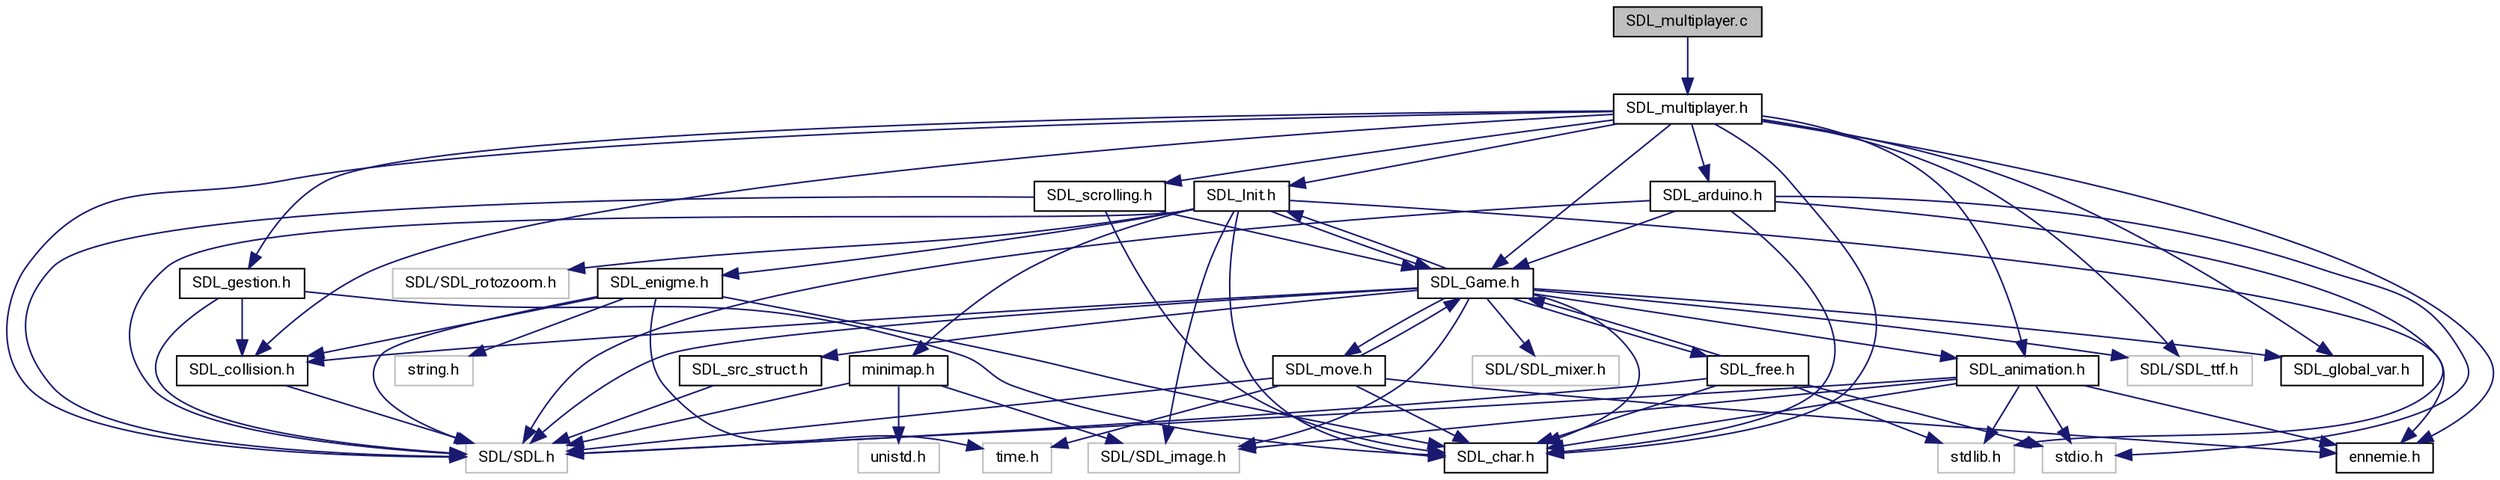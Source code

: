 digraph "SDL_multiplayer.c"
{
 // LATEX_PDF_SIZE
  edge [fontname="Roboto",fontsize="10",labelfontname="Roboto",labelfontsize="10"];
  node [fontname="Roboto",fontsize="10",shape=record];
  Node0 [label="SDL_multiplayer.c",height=0.2,width=0.4,color="black", fillcolor="grey75", style="filled", fontcolor="black",tooltip="Split sceen libs."];
  Node0 -> Node1 [color="midnightblue",fontsize="10",style="solid",fontname="Roboto"];
  Node1 [label="SDL_multiplayer.h",height=0.2,width=0.4,color="black", fillcolor="white", style="filled",URL="$SDL__multiplayer_8h.html",tooltip=" "];
  Node1 -> Node2 [color="midnightblue",fontsize="10",style="solid",fontname="Roboto"];
  Node2 [label="SDL/SDL.h",height=0.2,width=0.4,color="grey75", fillcolor="white", style="filled",tooltip=" "];
  Node1 -> Node3 [color="midnightblue",fontsize="10",style="solid",fontname="Roboto"];
  Node3 [label="SDL/SDL_ttf.h",height=0.2,width=0.4,color="grey75", fillcolor="white", style="filled",tooltip=" "];
  Node1 -> Node4 [color="midnightblue",fontsize="10",style="solid",fontname="Roboto"];
  Node4 [label="SDL_char.h",height=0.2,width=0.4,color="black", fillcolor="white", style="filled",URL="$SDL__char_8h.html",tooltip=" "];
  Node1 -> Node5 [color="midnightblue",fontsize="10",style="solid",fontname="Roboto"];
  Node5 [label="SDL_global_var.h",height=0.2,width=0.4,color="black", fillcolor="white", style="filled",URL="$SDL__global__var_8h.html",tooltip=" "];
  Node1 -> Node6 [color="midnightblue",fontsize="10",style="solid",fontname="Roboto"];
  Node6 [label="SDL_Init.h",height=0.2,width=0.4,color="black", fillcolor="white", style="filled",URL="$SDL__Init_8h.html",tooltip=" "];
  Node6 -> Node2 [color="midnightblue",fontsize="10",style="solid",fontname="Roboto"];
  Node6 -> Node7 [color="midnightblue",fontsize="10",style="solid",fontname="Roboto"];
  Node7 [label="SDL/SDL_image.h",height=0.2,width=0.4,color="grey75", fillcolor="white", style="filled",tooltip=" "];
  Node6 -> Node4 [color="midnightblue",fontsize="10",style="solid",fontname="Roboto"];
  Node6 -> Node8 [color="midnightblue",fontsize="10",style="solid",fontname="Roboto"];
  Node8 [label="SDL_enigme.h",height=0.2,width=0.4,color="black", fillcolor="white", style="filled",URL="$SDL__enigme_8h.html",tooltip=" "];
  Node8 -> Node9 [color="midnightblue",fontsize="10",style="solid",fontname="Roboto"];
  Node9 [label="string.h",height=0.2,width=0.4,color="grey75", fillcolor="white", style="filled",tooltip=" "];
  Node8 -> Node2 [color="midnightblue",fontsize="10",style="solid",fontname="Roboto"];
  Node8 -> Node10 [color="midnightblue",fontsize="10",style="solid",fontname="Roboto"];
  Node10 [label="time.h",height=0.2,width=0.4,color="grey75", fillcolor="white", style="filled",tooltip=" "];
  Node8 -> Node4 [color="midnightblue",fontsize="10",style="solid",fontname="Roboto"];
  Node8 -> Node11 [color="midnightblue",fontsize="10",style="solid",fontname="Roboto"];
  Node11 [label="SDL_collision.h",height=0.2,width=0.4,color="black", fillcolor="white", style="filled",URL="$SDL__collision_8h.html",tooltip=" "];
  Node11 -> Node2 [color="midnightblue",fontsize="10",style="solid",fontname="Roboto"];
  Node6 -> Node12 [color="midnightblue",fontsize="10",style="solid",fontname="Roboto"];
  Node12 [label="SDL_Game.h",height=0.2,width=0.4,color="black", fillcolor="white", style="filled",URL="$SDL__Game_8h.html",tooltip=" "];
  Node12 -> Node2 [color="midnightblue",fontsize="10",style="solid",fontname="Roboto"];
  Node12 -> Node7 [color="midnightblue",fontsize="10",style="solid",fontname="Roboto"];
  Node12 -> Node13 [color="midnightblue",fontsize="10",style="solid",fontname="Roboto"];
  Node13 [label="SDL/SDL_mixer.h",height=0.2,width=0.4,color="grey75", fillcolor="white", style="filled",tooltip=" "];
  Node12 -> Node3 [color="midnightblue",fontsize="10",style="solid",fontname="Roboto"];
  Node12 -> Node14 [color="midnightblue",fontsize="10",style="solid",fontname="Roboto"];
  Node14 [label="SDL_src_struct.h",height=0.2,width=0.4,color="black", fillcolor="white", style="filled",URL="$SDL__src__struct_8h.html",tooltip=" "];
  Node14 -> Node2 [color="midnightblue",fontsize="10",style="solid",fontname="Roboto"];
  Node12 -> Node4 [color="midnightblue",fontsize="10",style="solid",fontname="Roboto"];
  Node12 -> Node15 [color="midnightblue",fontsize="10",style="solid",fontname="Roboto"];
  Node15 [label="SDL_move.h",height=0.2,width=0.4,color="black", fillcolor="white", style="filled",URL="$SDL__move_8h.html",tooltip=" "];
  Node15 -> Node10 [color="midnightblue",fontsize="10",style="solid",fontname="Roboto"];
  Node15 -> Node2 [color="midnightblue",fontsize="10",style="solid",fontname="Roboto"];
  Node15 -> Node4 [color="midnightblue",fontsize="10",style="solid",fontname="Roboto"];
  Node15 -> Node12 [color="midnightblue",fontsize="10",style="solid",fontname="Roboto"];
  Node15 -> Node16 [color="midnightblue",fontsize="10",style="solid",fontname="Roboto"];
  Node16 [label="ennemie.h",height=0.2,width=0.4,color="black", fillcolor="white", style="filled",URL="$ennemie_8h.html",tooltip=" "];
  Node12 -> Node17 [color="midnightblue",fontsize="10",style="solid",fontname="Roboto"];
  Node17 [label="SDL_animation.h",height=0.2,width=0.4,color="black", fillcolor="white", style="filled",URL="$SDL__animation_8h.html",tooltip=" "];
  Node17 -> Node2 [color="midnightblue",fontsize="10",style="solid",fontname="Roboto"];
  Node17 -> Node7 [color="midnightblue",fontsize="10",style="solid",fontname="Roboto"];
  Node17 -> Node18 [color="midnightblue",fontsize="10",style="solid",fontname="Roboto"];
  Node18 [label="stdlib.h",height=0.2,width=0.4,color="grey75", fillcolor="white", style="filled",tooltip=" "];
  Node17 -> Node19 [color="midnightblue",fontsize="10",style="solid",fontname="Roboto"];
  Node19 [label="stdio.h",height=0.2,width=0.4,color="grey75", fillcolor="white", style="filled",tooltip=" "];
  Node17 -> Node4 [color="midnightblue",fontsize="10",style="solid",fontname="Roboto"];
  Node17 -> Node16 [color="midnightblue",fontsize="10",style="solid",fontname="Roboto"];
  Node12 -> Node11 [color="midnightblue",fontsize="10",style="solid",fontname="Roboto"];
  Node12 -> Node20 [color="midnightblue",fontsize="10",style="solid",fontname="Roboto"];
  Node20 [label="SDL_free.h",height=0.2,width=0.4,color="black", fillcolor="white", style="filled",URL="$SDL__free_8h.html",tooltip=" "];
  Node20 -> Node2 [color="midnightblue",fontsize="10",style="solid",fontname="Roboto"];
  Node20 -> Node18 [color="midnightblue",fontsize="10",style="solid",fontname="Roboto"];
  Node20 -> Node19 [color="midnightblue",fontsize="10",style="solid",fontname="Roboto"];
  Node20 -> Node4 [color="midnightblue",fontsize="10",style="solid",fontname="Roboto"];
  Node20 -> Node12 [color="midnightblue",fontsize="10",style="solid",fontname="Roboto"];
  Node12 -> Node6 [color="midnightblue",fontsize="10",style="solid",fontname="Roboto"];
  Node12 -> Node5 [color="midnightblue",fontsize="10",style="solid",fontname="Roboto"];
  Node6 -> Node16 [color="midnightblue",fontsize="10",style="solid",fontname="Roboto"];
  Node6 -> Node21 [color="midnightblue",fontsize="10",style="solid",fontname="Roboto"];
  Node21 [label="minimap.h",height=0.2,width=0.4,color="black", fillcolor="white", style="filled",URL="$minimap_8h.html",tooltip=" "];
  Node21 -> Node2 [color="midnightblue",fontsize="10",style="solid",fontname="Roboto"];
  Node21 -> Node7 [color="midnightblue",fontsize="10",style="solid",fontname="Roboto"];
  Node21 -> Node22 [color="midnightblue",fontsize="10",style="solid",fontname="Roboto"];
  Node22 [label="unistd.h",height=0.2,width=0.4,color="grey75", fillcolor="white", style="filled",tooltip=" "];
  Node6 -> Node23 [color="midnightblue",fontsize="10",style="solid",fontname="Roboto"];
  Node23 [label="SDL/SDL_rotozoom.h",height=0.2,width=0.4,color="grey75", fillcolor="white", style="filled",tooltip=" "];
  Node1 -> Node12 [color="midnightblue",fontsize="10",style="solid",fontname="Roboto"];
  Node1 -> Node24 [color="midnightblue",fontsize="10",style="solid",fontname="Roboto"];
  Node24 [label="SDL_scrolling.h",height=0.2,width=0.4,color="black", fillcolor="white", style="filled",URL="$SDL__scrolling_8h.html",tooltip=" "];
  Node24 -> Node2 [color="midnightblue",fontsize="10",style="solid",fontname="Roboto"];
  Node24 -> Node4 [color="midnightblue",fontsize="10",style="solid",fontname="Roboto"];
  Node24 -> Node12 [color="midnightblue",fontsize="10",style="solid",fontname="Roboto"];
  Node1 -> Node25 [color="midnightblue",fontsize="10",style="solid",fontname="Roboto"];
  Node25 [label="SDL_gestion.h",height=0.2,width=0.4,color="black", fillcolor="white", style="filled",URL="$SDL__gestion_8h.html",tooltip=" "];
  Node25 -> Node2 [color="midnightblue",fontsize="10",style="solid",fontname="Roboto"];
  Node25 -> Node11 [color="midnightblue",fontsize="10",style="solid",fontname="Roboto"];
  Node25 -> Node4 [color="midnightblue",fontsize="10",style="solid",fontname="Roboto"];
  Node1 -> Node17 [color="midnightblue",fontsize="10",style="solid",fontname="Roboto"];
  Node1 -> Node11 [color="midnightblue",fontsize="10",style="solid",fontname="Roboto"];
  Node1 -> Node26 [color="midnightblue",fontsize="10",style="solid",fontname="Roboto"];
  Node26 [label="SDL_arduino.h",height=0.2,width=0.4,color="black", fillcolor="white", style="filled",URL="$SDL__arduino_8h.html",tooltip=" "];
  Node26 -> Node2 [color="midnightblue",fontsize="10",style="solid",fontname="Roboto"];
  Node26 -> Node4 [color="midnightblue",fontsize="10",style="solid",fontname="Roboto"];
  Node26 -> Node12 [color="midnightblue",fontsize="10",style="solid",fontname="Roboto"];
  Node26 -> Node18 [color="midnightblue",fontsize="10",style="solid",fontname="Roboto"];
  Node26 -> Node19 [color="midnightblue",fontsize="10",style="solid",fontname="Roboto"];
  Node1 -> Node16 [color="midnightblue",fontsize="10",style="solid",fontname="Roboto"];
}
